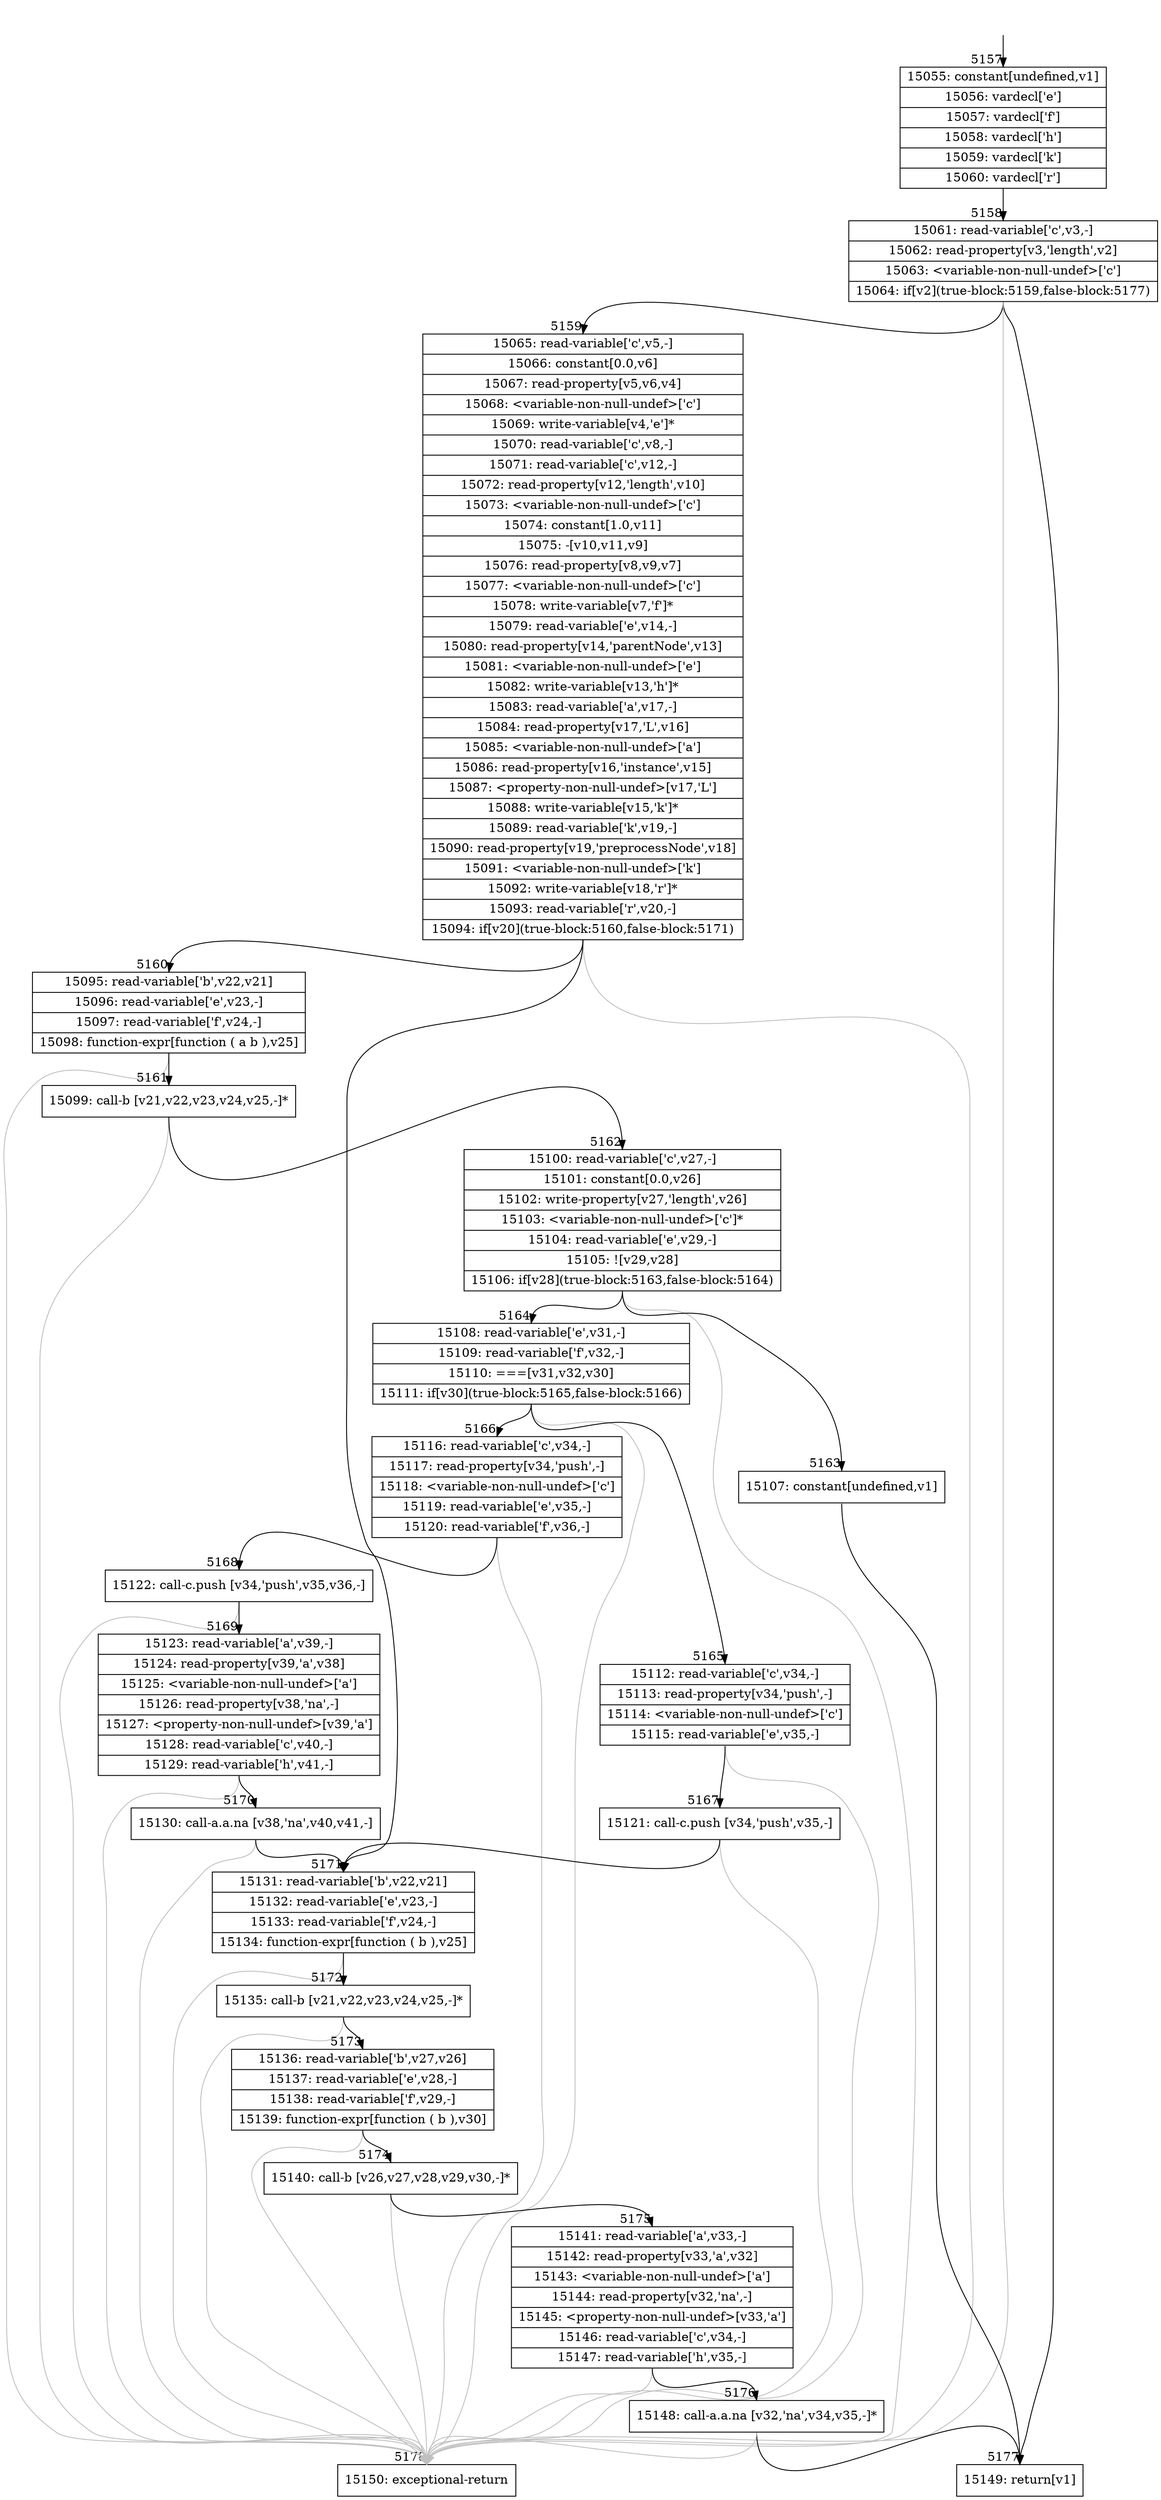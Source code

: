 digraph {
rankdir="TD"
BB_entry432[shape=none,label=""];
BB_entry432 -> BB5157 [tailport=s, headport=n, headlabel="    5157"]
BB5157 [shape=record label="{15055: constant[undefined,v1]|15056: vardecl['e']|15057: vardecl['f']|15058: vardecl['h']|15059: vardecl['k']|15060: vardecl['r']}" ] 
BB5157 -> BB5158 [tailport=s, headport=n, headlabel="      5158"]
BB5158 [shape=record label="{15061: read-variable['c',v3,-]|15062: read-property[v3,'length',v2]|15063: \<variable-non-null-undef\>['c']|15064: if[v2](true-block:5159,false-block:5177)}" ] 
BB5158 -> BB5159 [tailport=s, headport=n, headlabel="      5159"]
BB5158 -> BB5177 [tailport=s, headport=n, headlabel="      5177"]
BB5158 -> BB5178 [tailport=s, headport=n, color=gray, headlabel="      5178"]
BB5159 [shape=record label="{15065: read-variable['c',v5,-]|15066: constant[0.0,v6]|15067: read-property[v5,v6,v4]|15068: \<variable-non-null-undef\>['c']|15069: write-variable[v4,'e']*|15070: read-variable['c',v8,-]|15071: read-variable['c',v12,-]|15072: read-property[v12,'length',v10]|15073: \<variable-non-null-undef\>['c']|15074: constant[1.0,v11]|15075: -[v10,v11,v9]|15076: read-property[v8,v9,v7]|15077: \<variable-non-null-undef\>['c']|15078: write-variable[v7,'f']*|15079: read-variable['e',v14,-]|15080: read-property[v14,'parentNode',v13]|15081: \<variable-non-null-undef\>['e']|15082: write-variable[v13,'h']*|15083: read-variable['a',v17,-]|15084: read-property[v17,'L',v16]|15085: \<variable-non-null-undef\>['a']|15086: read-property[v16,'instance',v15]|15087: \<property-non-null-undef\>[v17,'L']|15088: write-variable[v15,'k']*|15089: read-variable['k',v19,-]|15090: read-property[v19,'preprocessNode',v18]|15091: \<variable-non-null-undef\>['k']|15092: write-variable[v18,'r']*|15093: read-variable['r',v20,-]|15094: if[v20](true-block:5160,false-block:5171)}" ] 
BB5159 -> BB5160 [tailport=s, headport=n, headlabel="      5160"]
BB5159 -> BB5171 [tailport=s, headport=n, headlabel="      5171"]
BB5159 -> BB5178 [tailport=s, headport=n, color=gray]
BB5160 [shape=record label="{15095: read-variable['b',v22,v21]|15096: read-variable['e',v23,-]|15097: read-variable['f',v24,-]|15098: function-expr[function ( a b ),v25]}" ] 
BB5160 -> BB5161 [tailport=s, headport=n, headlabel="      5161"]
BB5160 -> BB5178 [tailport=s, headport=n, color=gray]
BB5161 [shape=record label="{15099: call-b [v21,v22,v23,v24,v25,-]*}" ] 
BB5161 -> BB5162 [tailport=s, headport=n, headlabel="      5162"]
BB5161 -> BB5178 [tailport=s, headport=n, color=gray]
BB5162 [shape=record label="{15100: read-variable['c',v27,-]|15101: constant[0.0,v26]|15102: write-property[v27,'length',v26]|15103: \<variable-non-null-undef\>['c']*|15104: read-variable['e',v29,-]|15105: ![v29,v28]|15106: if[v28](true-block:5163,false-block:5164)}" ] 
BB5162 -> BB5163 [tailport=s, headport=n, headlabel="      5163"]
BB5162 -> BB5164 [tailport=s, headport=n, headlabel="      5164"]
BB5162 -> BB5178 [tailport=s, headport=n, color=gray]
BB5163 [shape=record label="{15107: constant[undefined,v1]}" ] 
BB5163 -> BB5177 [tailport=s, headport=n]
BB5164 [shape=record label="{15108: read-variable['e',v31,-]|15109: read-variable['f',v32,-]|15110: ===[v31,v32,v30]|15111: if[v30](true-block:5165,false-block:5166)}" ] 
BB5164 -> BB5165 [tailport=s, headport=n, headlabel="      5165"]
BB5164 -> BB5166 [tailport=s, headport=n, headlabel="      5166"]
BB5164 -> BB5178 [tailport=s, headport=n, color=gray]
BB5165 [shape=record label="{15112: read-variable['c',v34,-]|15113: read-property[v34,'push',-]|15114: \<variable-non-null-undef\>['c']|15115: read-variable['e',v35,-]}" ] 
BB5165 -> BB5167 [tailport=s, headport=n, headlabel="      5167"]
BB5165 -> BB5178 [tailport=s, headport=n, color=gray]
BB5166 [shape=record label="{15116: read-variable['c',v34,-]|15117: read-property[v34,'push',-]|15118: \<variable-non-null-undef\>['c']|15119: read-variable['e',v35,-]|15120: read-variable['f',v36,-]}" ] 
BB5166 -> BB5168 [tailport=s, headport=n, headlabel="      5168"]
BB5166 -> BB5178 [tailport=s, headport=n, color=gray]
BB5167 [shape=record label="{15121: call-c.push [v34,'push',v35,-]}" ] 
BB5167 -> BB5171 [tailport=s, headport=n]
BB5167 -> BB5178 [tailport=s, headport=n, color=gray]
BB5168 [shape=record label="{15122: call-c.push [v34,'push',v35,v36,-]}" ] 
BB5168 -> BB5169 [tailport=s, headport=n, headlabel="      5169"]
BB5168 -> BB5178 [tailport=s, headport=n, color=gray]
BB5169 [shape=record label="{15123: read-variable['a',v39,-]|15124: read-property[v39,'a',v38]|15125: \<variable-non-null-undef\>['a']|15126: read-property[v38,'na',-]|15127: \<property-non-null-undef\>[v39,'a']|15128: read-variable['c',v40,-]|15129: read-variable['h',v41,-]}" ] 
BB5169 -> BB5170 [tailport=s, headport=n, headlabel="      5170"]
BB5169 -> BB5178 [tailport=s, headport=n, color=gray]
BB5170 [shape=record label="{15130: call-a.a.na [v38,'na',v40,v41,-]}" ] 
BB5170 -> BB5171 [tailport=s, headport=n]
BB5170 -> BB5178 [tailport=s, headport=n, color=gray]
BB5171 [shape=record label="{15131: read-variable['b',v22,v21]|15132: read-variable['e',v23,-]|15133: read-variable['f',v24,-]|15134: function-expr[function ( b ),v25]}" ] 
BB5171 -> BB5172 [tailport=s, headport=n, headlabel="      5172"]
BB5171 -> BB5178 [tailport=s, headport=n, color=gray]
BB5172 [shape=record label="{15135: call-b [v21,v22,v23,v24,v25,-]*}" ] 
BB5172 -> BB5173 [tailport=s, headport=n, headlabel="      5173"]
BB5172 -> BB5178 [tailport=s, headport=n, color=gray]
BB5173 [shape=record label="{15136: read-variable['b',v27,v26]|15137: read-variable['e',v28,-]|15138: read-variable['f',v29,-]|15139: function-expr[function ( b ),v30]}" ] 
BB5173 -> BB5174 [tailport=s, headport=n, headlabel="      5174"]
BB5173 -> BB5178 [tailport=s, headport=n, color=gray]
BB5174 [shape=record label="{15140: call-b [v26,v27,v28,v29,v30,-]*}" ] 
BB5174 -> BB5175 [tailport=s, headport=n, headlabel="      5175"]
BB5174 -> BB5178 [tailport=s, headport=n, color=gray]
BB5175 [shape=record label="{15141: read-variable['a',v33,-]|15142: read-property[v33,'a',v32]|15143: \<variable-non-null-undef\>['a']|15144: read-property[v32,'na',-]|15145: \<property-non-null-undef\>[v33,'a']|15146: read-variable['c',v34,-]|15147: read-variable['h',v35,-]}" ] 
BB5175 -> BB5176 [tailport=s, headport=n, headlabel="      5176"]
BB5175 -> BB5178 [tailport=s, headport=n, color=gray]
BB5176 [shape=record label="{15148: call-a.a.na [v32,'na',v34,v35,-]*}" ] 
BB5176 -> BB5177 [tailport=s, headport=n]
BB5176 -> BB5178 [tailport=s, headport=n, color=gray]
BB5177 [shape=record label="{15149: return[v1]}" ] 
BB5178 [shape=record label="{15150: exceptional-return}" ] 
}
